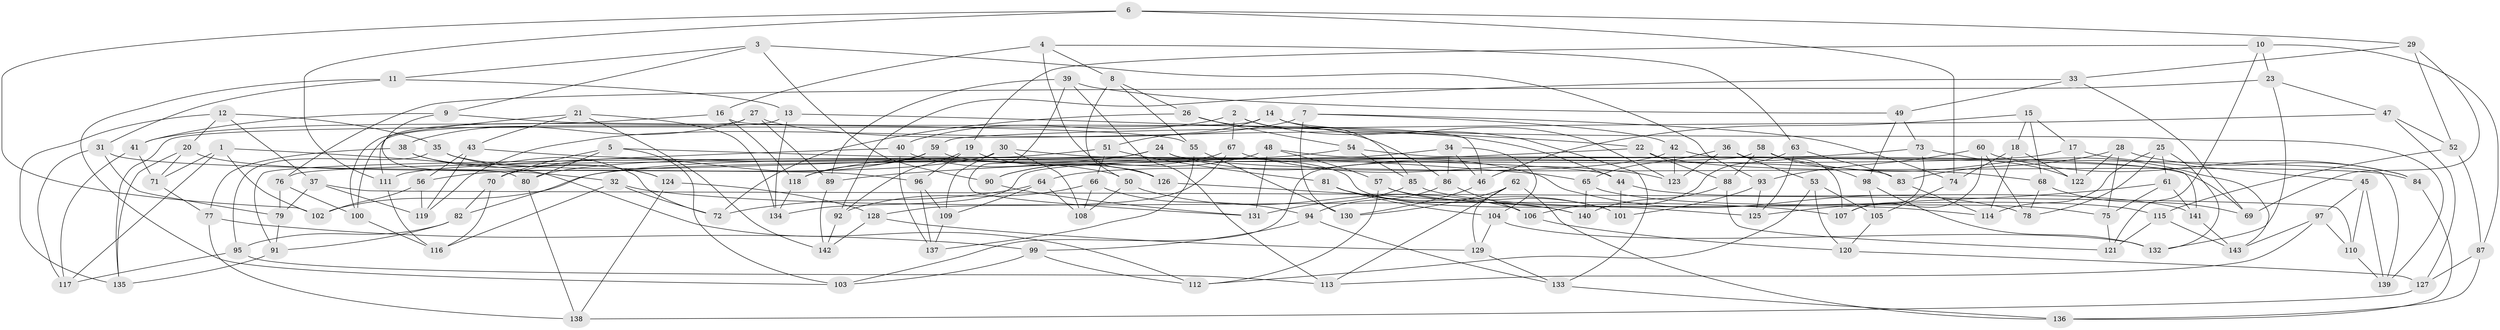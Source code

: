 // Generated by graph-tools (version 1.1) at 2025/16/03/09/25 04:16:26]
// undirected, 143 vertices, 286 edges
graph export_dot {
graph [start="1"]
  node [color=gray90,style=filled];
  1;
  2;
  3;
  4;
  5;
  6;
  7;
  8;
  9;
  10;
  11;
  12;
  13;
  14;
  15;
  16;
  17;
  18;
  19;
  20;
  21;
  22;
  23;
  24;
  25;
  26;
  27;
  28;
  29;
  30;
  31;
  32;
  33;
  34;
  35;
  36;
  37;
  38;
  39;
  40;
  41;
  42;
  43;
  44;
  45;
  46;
  47;
  48;
  49;
  50;
  51;
  52;
  53;
  54;
  55;
  56;
  57;
  58;
  59;
  60;
  61;
  62;
  63;
  64;
  65;
  66;
  67;
  68;
  69;
  70;
  71;
  72;
  73;
  74;
  75;
  76;
  77;
  78;
  79;
  80;
  81;
  82;
  83;
  84;
  85;
  86;
  87;
  88;
  89;
  90;
  91;
  92;
  93;
  94;
  95;
  96;
  97;
  98;
  99;
  100;
  101;
  102;
  103;
  104;
  105;
  106;
  107;
  108;
  109;
  110;
  111;
  112;
  113;
  114;
  115;
  116;
  117;
  118;
  119;
  120;
  121;
  122;
  123;
  124;
  125;
  126;
  127;
  128;
  129;
  130;
  131;
  132;
  133;
  134;
  135;
  136;
  137;
  138;
  139;
  140;
  141;
  142;
  143;
  1 -- 112;
  1 -- 71;
  1 -- 102;
  1 -- 117;
  2 -- 133;
  2 -- 40;
  2 -- 85;
  2 -- 67;
  3 -- 9;
  3 -- 90;
  3 -- 93;
  3 -- 11;
  4 -- 63;
  4 -- 8;
  4 -- 16;
  4 -- 126;
  5 -- 70;
  5 -- 44;
  5 -- 80;
  5 -- 103;
  6 -- 29;
  6 -- 102;
  6 -- 111;
  6 -- 74;
  7 -- 130;
  7 -- 74;
  7 -- 119;
  7 -- 42;
  8 -- 50;
  8 -- 55;
  8 -- 26;
  9 -- 55;
  9 -- 80;
  9 -- 41;
  10 -- 19;
  10 -- 87;
  10 -- 121;
  10 -- 23;
  11 -- 13;
  11 -- 31;
  11 -- 103;
  12 -- 20;
  12 -- 135;
  12 -- 37;
  12 -- 35;
  13 -- 22;
  13 -- 100;
  13 -- 134;
  14 -- 135;
  14 -- 123;
  14 -- 51;
  14 -- 139;
  15 -- 46;
  15 -- 18;
  15 -- 17;
  15 -- 68;
  16 -- 41;
  16 -- 46;
  16 -- 118;
  17 -- 122;
  17 -- 102;
  17 -- 45;
  18 -- 122;
  18 -- 114;
  18 -- 74;
  19 -- 96;
  19 -- 126;
  19 -- 92;
  20 -- 71;
  20 -- 32;
  20 -- 135;
  21 -- 134;
  21 -- 100;
  21 -- 142;
  21 -- 43;
  22 -- 89;
  22 -- 88;
  22 -- 68;
  23 -- 132;
  23 -- 76;
  23 -- 47;
  24 -- 84;
  24 -- 118;
  24 -- 78;
  24 -- 91;
  25 -- 78;
  25 -- 114;
  25 -- 132;
  25 -- 61;
  26 -- 72;
  26 -- 86;
  26 -- 54;
  27 -- 89;
  27 -- 44;
  27 -- 38;
  27 -- 111;
  28 -- 83;
  28 -- 84;
  28 -- 122;
  28 -- 75;
  29 -- 33;
  29 -- 69;
  29 -- 52;
  30 -- 83;
  30 -- 56;
  30 -- 109;
  30 -- 108;
  31 -- 96;
  31 -- 117;
  31 -- 79;
  32 -- 72;
  32 -- 116;
  32 -- 107;
  33 -- 69;
  33 -- 49;
  33 -- 92;
  34 -- 46;
  34 -- 104;
  34 -- 86;
  34 -- 134;
  35 -- 124;
  35 -- 95;
  35 -- 50;
  36 -- 107;
  36 -- 123;
  36 -- 53;
  36 -- 65;
  37 -- 110;
  37 -- 79;
  37 -- 119;
  38 -- 77;
  38 -- 72;
  38 -- 124;
  39 -- 113;
  39 -- 49;
  39 -- 131;
  39 -- 89;
  40 -- 111;
  40 -- 126;
  40 -- 137;
  41 -- 117;
  41 -- 71;
  42 -- 141;
  42 -- 64;
  42 -- 123;
  43 -- 119;
  43 -- 65;
  43 -- 56;
  44 -- 141;
  44 -- 101;
  45 -- 139;
  45 -- 110;
  45 -- 97;
  46 -- 130;
  47 -- 52;
  47 -- 59;
  47 -- 127;
  48 -- 90;
  48 -- 69;
  48 -- 131;
  48 -- 57;
  49 -- 98;
  49 -- 73;
  50 -- 106;
  50 -- 108;
  51 -- 66;
  51 -- 80;
  51 -- 81;
  52 -- 87;
  52 -- 115;
  53 -- 120;
  53 -- 105;
  53 -- 112;
  54 -- 82;
  54 -- 139;
  54 -- 85;
  55 -- 137;
  55 -- 130;
  56 -- 119;
  56 -- 102;
  57 -- 114;
  57 -- 112;
  57 -- 101;
  58 -- 98;
  58 -- 143;
  58 -- 88;
  58 -- 103;
  59 -- 125;
  59 -- 118;
  59 -- 70;
  60 -- 107;
  60 -- 93;
  60 -- 84;
  60 -- 78;
  61 -- 75;
  61 -- 125;
  61 -- 141;
  62 -- 130;
  62 -- 113;
  62 -- 136;
  62 -- 129;
  63 -- 83;
  63 -- 106;
  63 -- 125;
  64 -- 72;
  64 -- 108;
  64 -- 109;
  65 -- 140;
  65 -- 75;
  66 -- 94;
  66 -- 108;
  66 -- 92;
  67 -- 90;
  67 -- 128;
  67 -- 123;
  68 -- 78;
  68 -- 69;
  70 -- 82;
  70 -- 116;
  71 -- 77;
  73 -- 122;
  73 -- 76;
  73 -- 107;
  74 -- 105;
  75 -- 121;
  76 -- 79;
  76 -- 100;
  77 -- 99;
  77 -- 138;
  79 -- 91;
  80 -- 138;
  81 -- 104;
  81 -- 140;
  81 -- 101;
  82 -- 91;
  82 -- 95;
  83 -- 114;
  84 -- 136;
  85 -- 131;
  85 -- 115;
  86 -- 106;
  86 -- 94;
  87 -- 127;
  87 -- 136;
  88 -- 140;
  88 -- 121;
  89 -- 142;
  90 -- 131;
  91 -- 135;
  92 -- 142;
  93 -- 101;
  93 -- 125;
  94 -- 99;
  94 -- 133;
  95 -- 113;
  95 -- 117;
  96 -- 109;
  96 -- 137;
  97 -- 143;
  97 -- 110;
  97 -- 113;
  98 -- 132;
  98 -- 105;
  99 -- 103;
  99 -- 112;
  100 -- 116;
  104 -- 132;
  104 -- 129;
  105 -- 120;
  106 -- 120;
  109 -- 137;
  110 -- 139;
  111 -- 116;
  115 -- 143;
  115 -- 121;
  118 -- 134;
  120 -- 127;
  124 -- 138;
  124 -- 128;
  126 -- 140;
  127 -- 138;
  128 -- 129;
  128 -- 142;
  129 -- 133;
  133 -- 136;
  141 -- 143;
}
